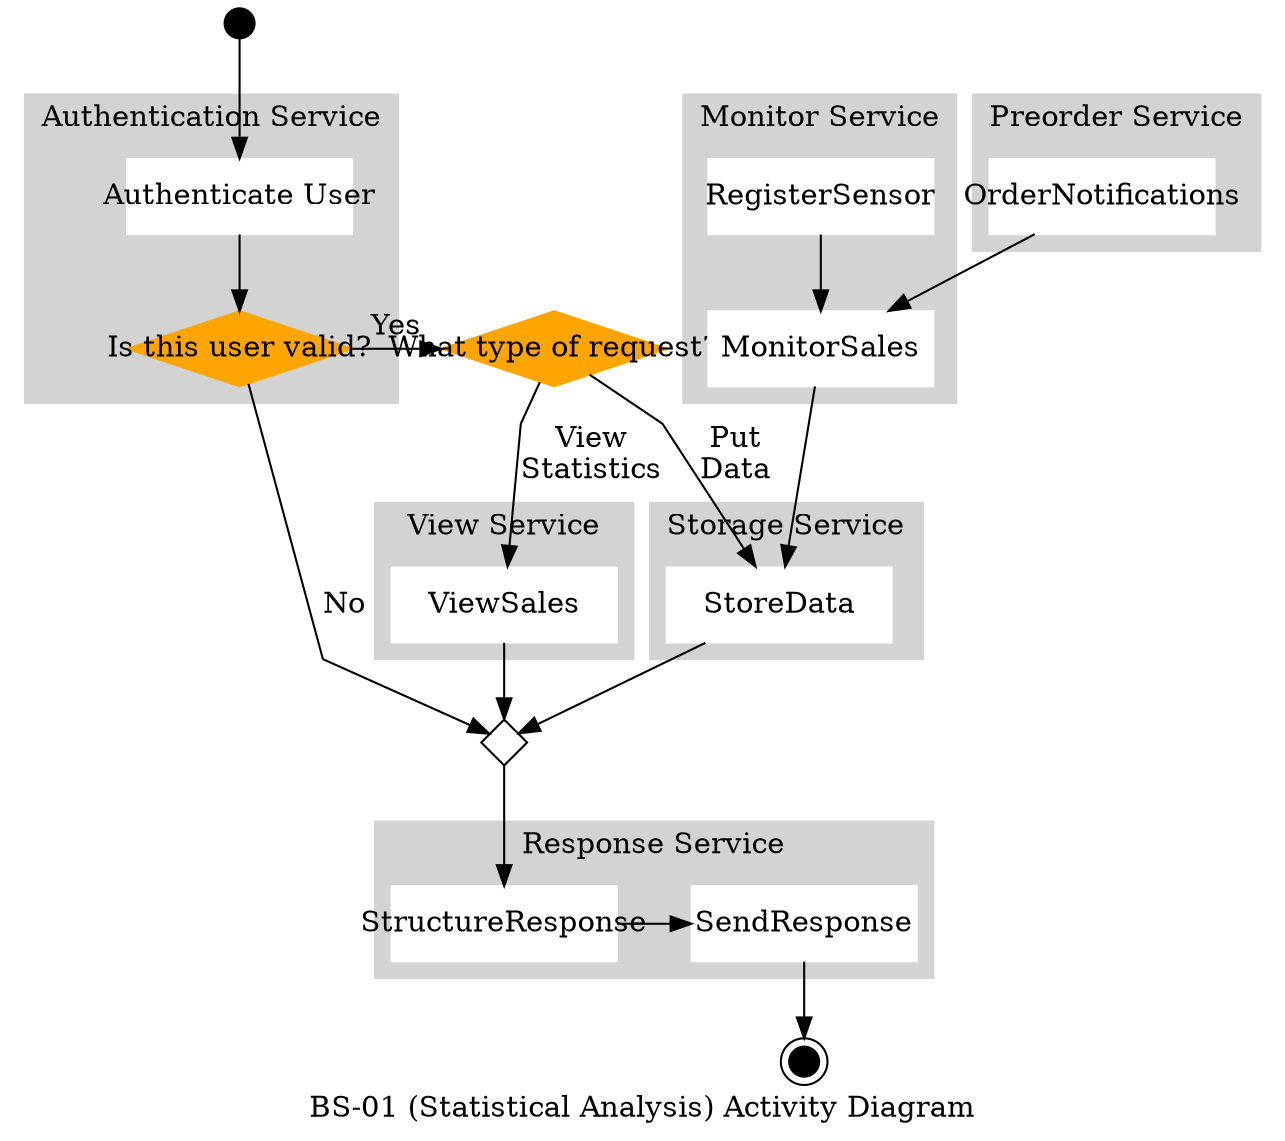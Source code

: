 digraph BS1 {
	label="BS-01 (Statistical Analysis) Activity Diagram";
	newrank=true;
	splines=polyline;
	// Terminals
	Start [shape=point height=0.2 width=0.2];
	End [shape=point height=0.2 width=0.2 peripheries=2];
	// Choices
	node [shape=diamond fixedsize=true height=0.5 width=1.5 color=orange style=filled]
	choose_request [label="What type of request?"];
	choose_valid_user [label="Is this user valid?"];

	{rank=same choose_request, choose_valid_user}
	// Remaining Nodes & Clusters
	node [shape=box color=white style=filled]
	subgraph cluster0 {
		label="Authentication Service"
		color=lightgrey
		style=filled
		AuthUser [label="Authenticate User"];
		choose_valid_user;
		AuthUser->choose_valid_user;
	}
	Start->AuthUser;
	choose_valid_user->StructureResponse_join [label="No"];
	choose_valid_user->choose_request [label="Yes"];
	choose_request->ViewSales [label="View\nStatistics"];
	choose_request->StoreData [label="Put\nData"];
	subgraph cluster5 {
		label="Preorder Service"
		color=lightgrey
		style=filled
		OrderNotifications;
	}
	OrderNotifications->MonitorSales;
	subgraph cluster1 {
		label="Monitor Service"
		color=lightgrey
		style=filled
		RegisterSensor;
		MonitorSales;
		RegisterSensor->MonitorSales;
	}
	MonitorSales->StoreData;
	subgraph cluster2 {
		label="Storage Service"
		color=lightgrey
		style=filled
		StoreData;
	}
	// {rank=same Analyze, ViewAnalysis}
	StoreData->StructureResponse_join;
	subgraph cluster3 {
		label="View Service"
		color=lightgrey
		style=filled
		ViewSales;
	}
	ViewSales->StructureResponse_join;
	subgraph cluster4 {
		label="Response Service"
		color=lightgrey
		style=filled
		StructureResponse;
		SendResponse;
		{rank=same StructureResponse, SendResponse}
		StructureResponse->SendResponse;
	}

	StructureResponse_join [label="" shape=diamond height=0.3 width=0.3 style=normal color=black]
	StructureResponse_join->StructureResponse;

	SendResponse->End;
}
